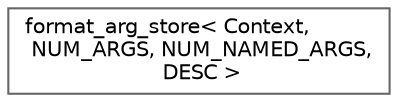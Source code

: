 digraph "类继承关系图"
{
 // LATEX_PDF_SIZE
  bgcolor="transparent";
  edge [fontname=Helvetica,fontsize=10,labelfontname=Helvetica,labelfontsize=10];
  node [fontname=Helvetica,fontsize=10,shape=box,height=0.2,width=0.4];
  rankdir="LR";
  Node0 [id="Node000000",label="format_arg_store\< Context,\l NUM_ARGS, NUM_NAMED_ARGS,\l DESC \>",height=0.2,width=0.4,color="grey40", fillcolor="white", style="filled",URL="$structdetail_1_1format__arg__store.html",tooltip=" "];
}
